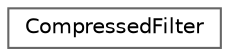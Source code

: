 digraph "Graphical Class Hierarchy"
{
 // LATEX_PDF_SIZE
  bgcolor="transparent";
  edge [fontname=Helvetica,fontsize=10,labelfontname=Helvetica,labelfontsize=10];
  node [fontname=Helvetica,fontsize=10,shape=box,height=0.2,width=0.4];
  rankdir="LR";
  Node0 [id="Node000000",label="CompressedFilter",height=0.2,width=0.4,color="grey40", fillcolor="white", style="filled",URL="$class_compressed_filter.html",tooltip=" "];
}
